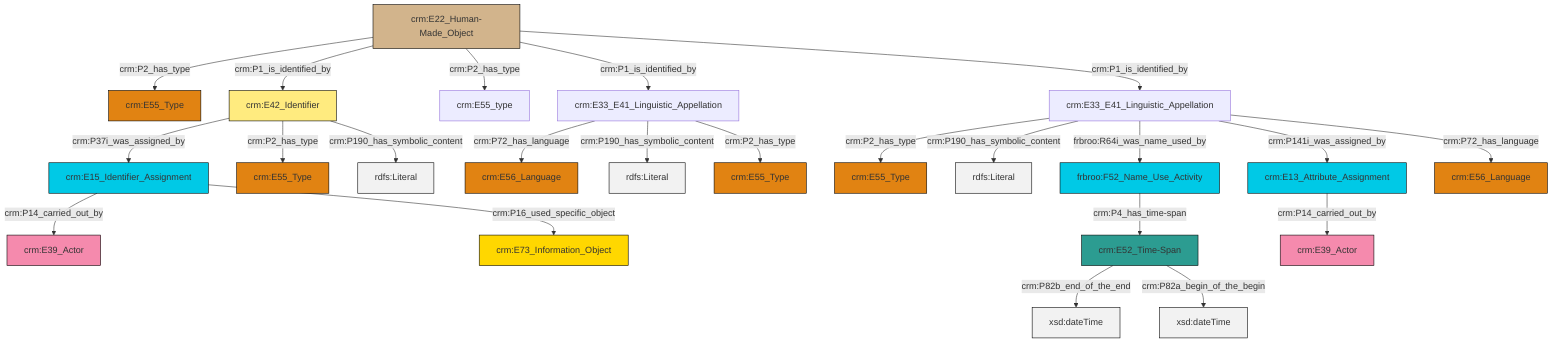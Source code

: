 graph TD
classDef Literal fill:#f2f2f2,stroke:#000000;
classDef CRM_Entity fill:#FFFFFF,stroke:#000000;
classDef Temporal_Entity fill:#00C9E6, stroke:#000000;
classDef Type fill:#E18312, stroke:#000000;
classDef Time-Span fill:#2C9C91, stroke:#000000;
classDef Appellation fill:#FFEB7F, stroke:#000000;
classDef Place fill:#008836, stroke:#000000;
classDef Persistent_Item fill:#B266B2, stroke:#000000;
classDef Conceptual_Object fill:#FFD700, stroke:#000000;
classDef Physical_Thing fill:#D2B48C, stroke:#000000;
classDef Actor fill:#f58aad, stroke:#000000;
classDef PC_Classes fill:#4ce600, stroke:#000000;
classDef Multi fill:#cccccc,stroke:#000000;

0["crm:E15_Identifier_Assignment"]:::Temporal_Entity -->|crm:P14_carried_out_by| 2["crm:E39_Actor"]:::Actor
8["crm:E33_E41_Linguistic_Appellation"]:::Default -->|crm:P2_has_type| 3["crm:E55_Type"]:::Type
9["frbroo:F52_Name_Use_Activity"]:::Temporal_Entity -->|crm:P4_has_time-span| 10["crm:E52_Time-Span"]:::Time-Span
13["crm:E22_Human-Made_Object"]:::Physical_Thing -->|crm:P2_has_type| 14["crm:E55_Type"]:::Type
8["crm:E33_E41_Linguistic_Appellation"]:::Default -->|crm:P190_has_symbolic_content| 17[rdfs:Literal]:::Literal
8["crm:E33_E41_Linguistic_Appellation"]:::Default -->|frbroo:R64i_was_name_used_by| 9["frbroo:F52_Name_Use_Activity"]:::Temporal_Entity
0["crm:E15_Identifier_Assignment"]:::Temporal_Entity -->|crm:P16_used_specific_object| 19["crm:E73_Information_Object"]:::Conceptual_Object
15["crm:E42_Identifier"]:::Appellation -->|crm:P37i_was_assigned_by| 0["crm:E15_Identifier_Assignment"]:::Temporal_Entity
22["crm:E33_E41_Linguistic_Appellation"]:::Default -->|crm:P72_has_language| 23["crm:E56_Language"]:::Type
10["crm:E52_Time-Span"]:::Time-Span -->|crm:P82b_end_of_the_end| 25[xsd:dateTime]:::Literal
10["crm:E52_Time-Span"]:::Time-Span -->|crm:P82a_begin_of_the_begin| 26[xsd:dateTime]:::Literal
8["crm:E33_E41_Linguistic_Appellation"]:::Default -->|crm:P141i_was_assigned_by| 27["crm:E13_Attribute_Assignment"]:::Temporal_Entity
13["crm:E22_Human-Made_Object"]:::Physical_Thing -->|crm:P1_is_identified_by| 15["crm:E42_Identifier"]:::Appellation
27["crm:E13_Attribute_Assignment"]:::Temporal_Entity -->|crm:P14_carried_out_by| 20["crm:E39_Actor"]:::Actor
15["crm:E42_Identifier"]:::Appellation -->|crm:P2_has_type| 29["crm:E55_Type"]:::Type
22["crm:E33_E41_Linguistic_Appellation"]:::Default -->|crm:P190_has_symbolic_content| 30[rdfs:Literal]:::Literal
15["crm:E42_Identifier"]:::Appellation -->|crm:P190_has_symbolic_content| 31[rdfs:Literal]:::Literal
13["crm:E22_Human-Made_Object"]:::Physical_Thing -->|crm:P2_has_type| 11["crm:E55_type"]:::Default
8["crm:E33_E41_Linguistic_Appellation"]:::Default -->|crm:P72_has_language| 35["crm:E56_Language"]:::Type
13["crm:E22_Human-Made_Object"]:::Physical_Thing -->|crm:P1_is_identified_by| 22["crm:E33_E41_Linguistic_Appellation"]:::Default
13["crm:E22_Human-Made_Object"]:::Physical_Thing -->|crm:P1_is_identified_by| 8["crm:E33_E41_Linguistic_Appellation"]:::Default
22["crm:E33_E41_Linguistic_Appellation"]:::Default -->|crm:P2_has_type| 6["crm:E55_Type"]:::Type